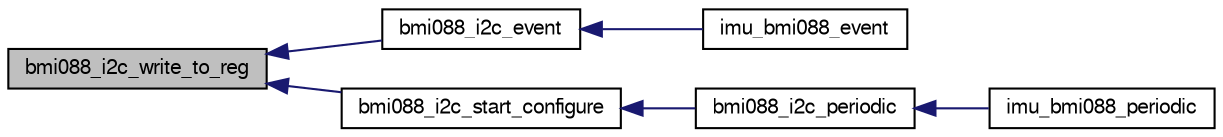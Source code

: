 digraph "bmi088_i2c_write_to_reg"
{
  edge [fontname="FreeSans",fontsize="10",labelfontname="FreeSans",labelfontsize="10"];
  node [fontname="FreeSans",fontsize="10",shape=record];
  rankdir="LR";
  Node1 [label="bmi088_i2c_write_to_reg",height=0.2,width=0.4,color="black", fillcolor="grey75", style="filled", fontcolor="black"];
  Node1 -> Node2 [dir="back",color="midnightblue",fontsize="10",style="solid",fontname="FreeSans"];
  Node2 [label="bmi088_i2c_event",height=0.2,width=0.4,color="black", fillcolor="white", style="filled",URL="$bmi088__i2c_8h.html#abfa0649b89202681ccbf3f75f3aa1565"];
  Node2 -> Node3 [dir="back",color="midnightblue",fontsize="10",style="solid",fontname="FreeSans"];
  Node3 [label="imu_bmi088_event",height=0.2,width=0.4,color="black", fillcolor="white", style="filled",URL="$imu__bmi088__i2c_8h.html#a688a0cac0c423c242b7b08fc7b6de2b4"];
  Node1 -> Node4 [dir="back",color="midnightblue",fontsize="10",style="solid",fontname="FreeSans"];
  Node4 [label="bmi088_i2c_start_configure",height=0.2,width=0.4,color="black", fillcolor="white", style="filled",URL="$bmi088__i2c_8h.html#ad90e7d47b72b999e8915527178429943"];
  Node4 -> Node5 [dir="back",color="midnightblue",fontsize="10",style="solid",fontname="FreeSans"];
  Node5 [label="bmi088_i2c_periodic",height=0.2,width=0.4,color="black", fillcolor="white", style="filled",URL="$bmi088__i2c_8h.html#a318cf6522926f01e4f1b01c9eed98db3",tooltip="convenience function: read or start configuration if not already initialized "];
  Node5 -> Node6 [dir="back",color="midnightblue",fontsize="10",style="solid",fontname="FreeSans"];
  Node6 [label="imu_bmi088_periodic",height=0.2,width=0.4,color="black", fillcolor="white", style="filled",URL="$imu__bmi088__i2c_8h.html#adcf26c82c2c1f263d32ea3104b16e3f1"];
}
